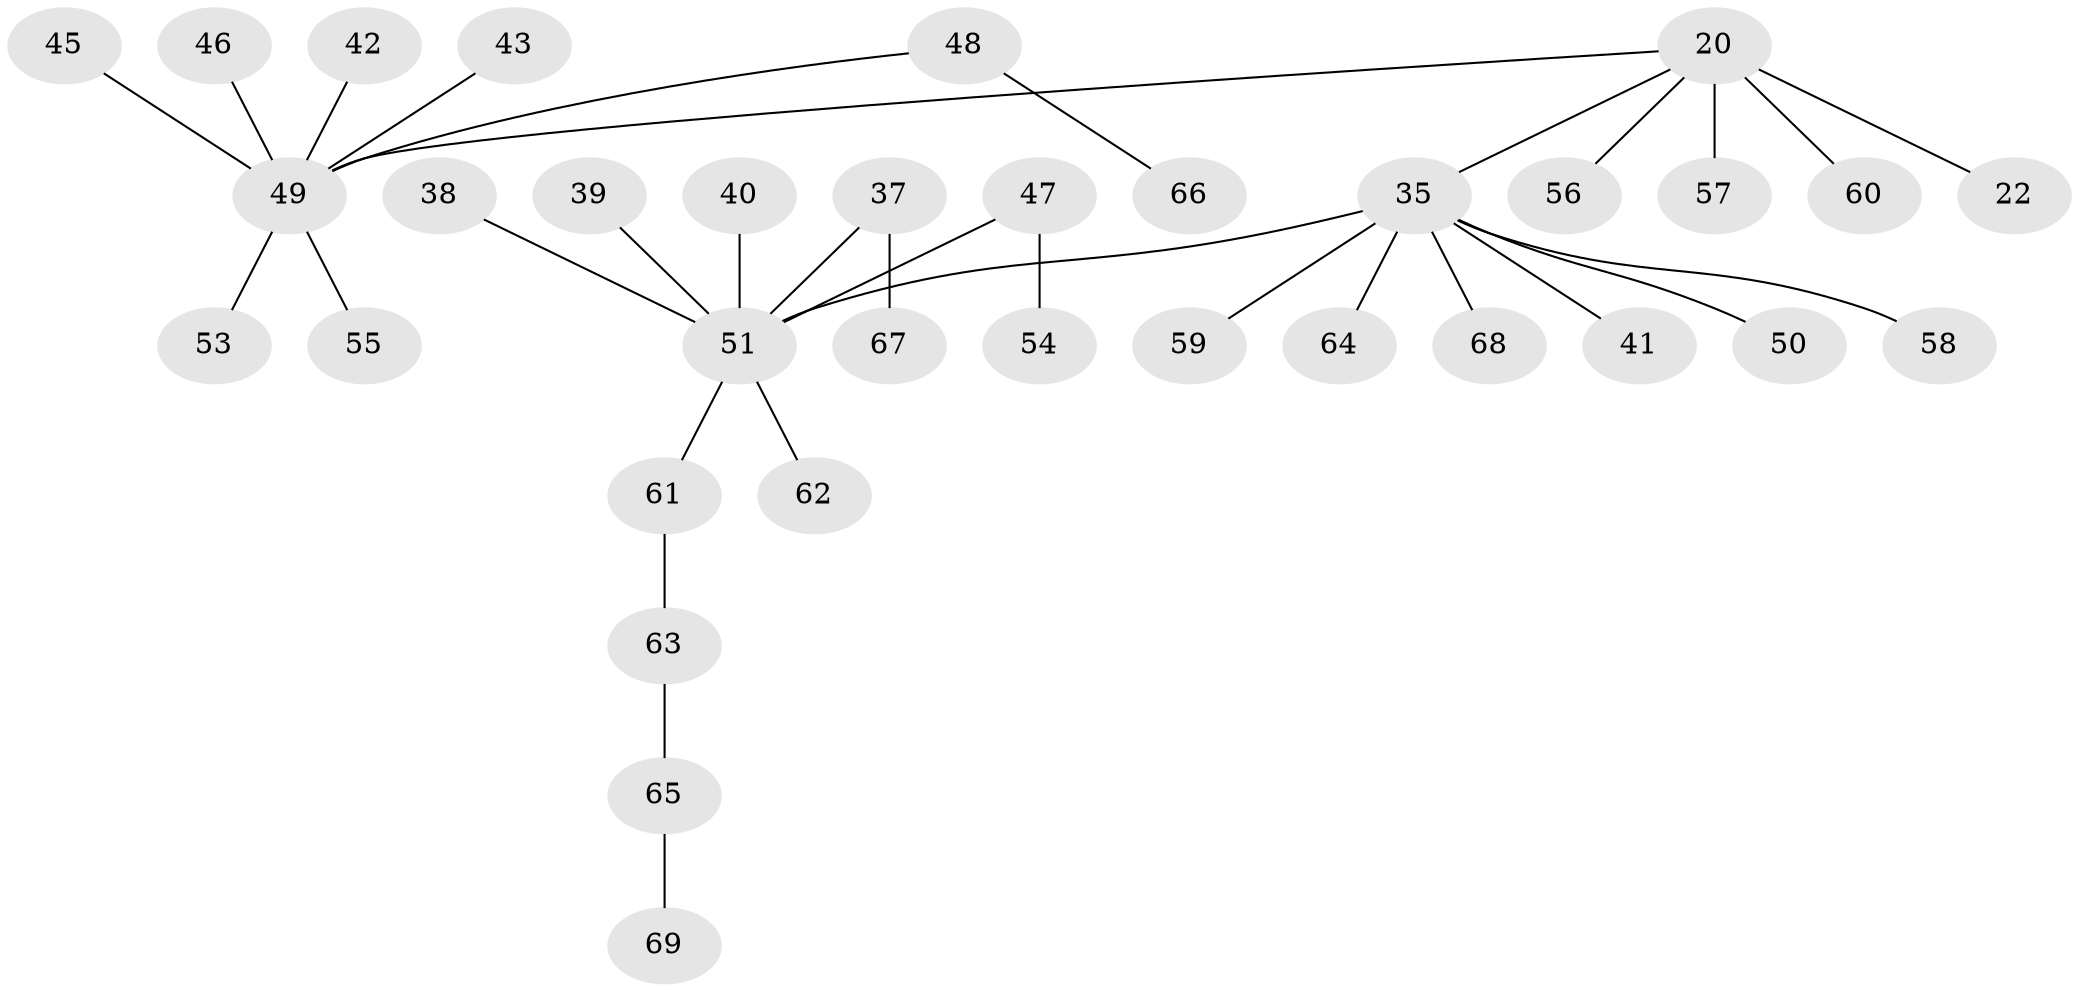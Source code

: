// original degree distribution, {4: 0.11594202898550725, 3: 0.10144927536231885, 6: 0.028985507246376812, 1: 0.5362318840579711, 5: 0.028985507246376812, 2: 0.18840579710144928}
// Generated by graph-tools (version 1.1) at 2025/42/03/09/25 04:42:15]
// undirected, 34 vertices, 33 edges
graph export_dot {
graph [start="1"]
  node [color=gray90,style=filled];
  20 [super="+7"];
  22;
  35 [super="+24+29+25+30+31"];
  37;
  38;
  39;
  40;
  41;
  42;
  43;
  45;
  46;
  47;
  48;
  49 [super="+36+44"];
  50;
  51 [super="+18+32"];
  53;
  54;
  55;
  56;
  57;
  58;
  59;
  60 [super="+52"];
  61 [super="+34"];
  62;
  63;
  64 [super="+33"];
  65;
  66;
  67;
  68;
  69;
  20 -- 56;
  20 -- 22;
  20 -- 57;
  20 -- 60 [weight=2];
  20 -- 35;
  20 -- 49;
  35 -- 41;
  35 -- 50;
  35 -- 58;
  35 -- 59;
  35 -- 51;
  35 -- 68;
  35 -- 64;
  37 -- 67;
  37 -- 51;
  38 -- 51;
  39 -- 51;
  40 -- 51;
  42 -- 49;
  43 -- 49;
  45 -- 49;
  46 -- 49;
  47 -- 54;
  47 -- 51;
  48 -- 66;
  48 -- 49;
  49 -- 53;
  49 -- 55;
  51 -- 62;
  51 -- 61;
  61 -- 63;
  63 -- 65;
  65 -- 69;
}
